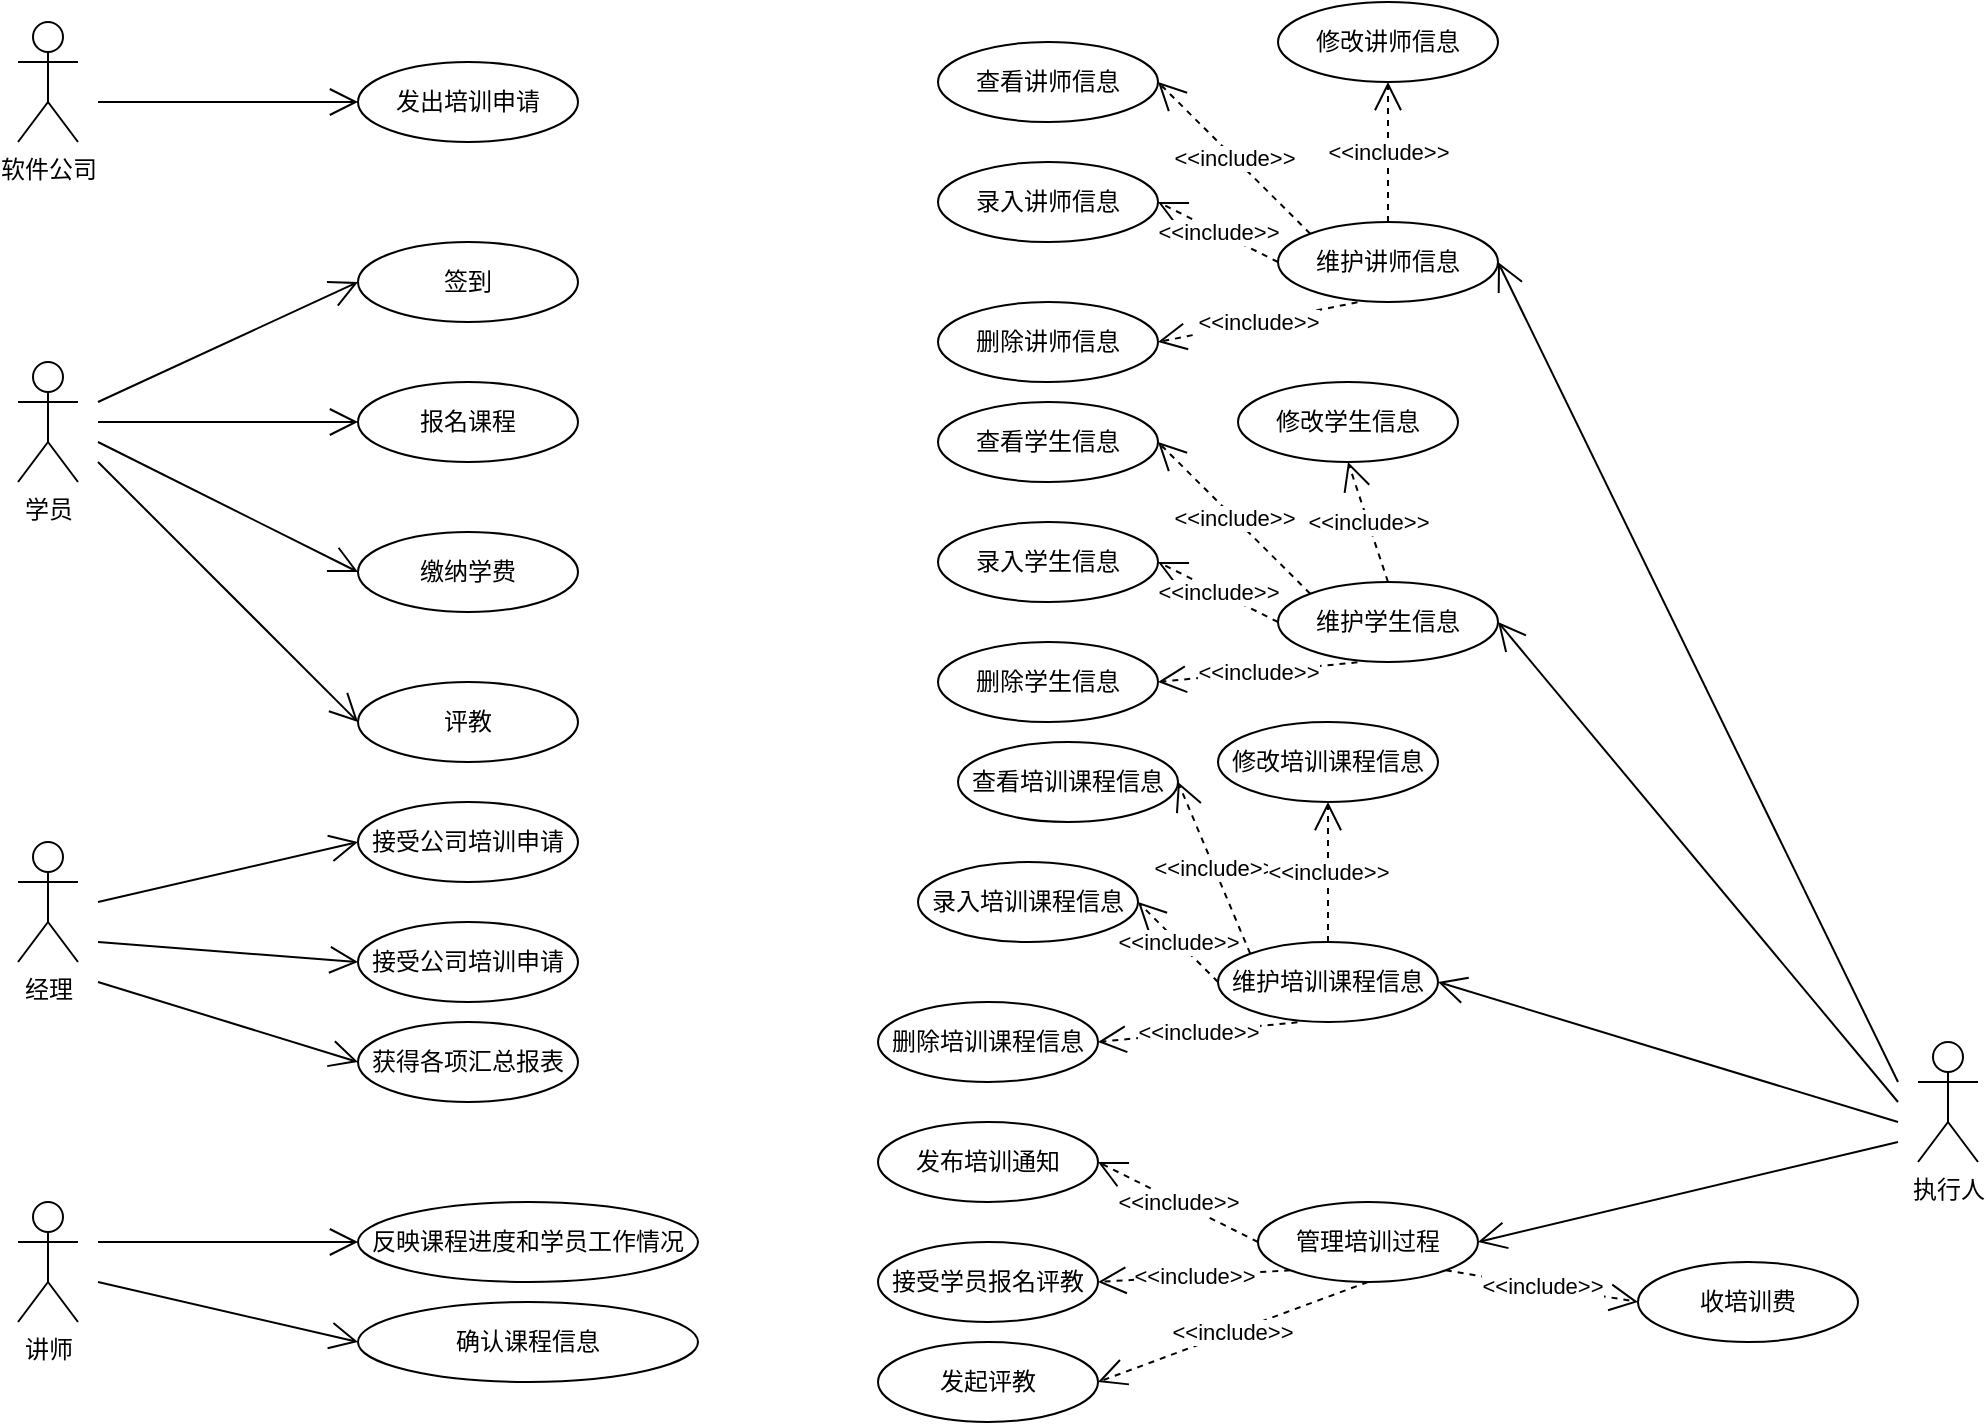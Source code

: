 <mxfile version="21.1.2" type="device">
  <diagram name="第 1 页" id="WewvAywsZnRPqZBBMTS6">
    <mxGraphModel dx="1276" dy="1879" grid="1" gridSize="10" guides="1" tooltips="1" connect="1" arrows="1" fold="1" page="1" pageScale="1" pageWidth="827" pageHeight="1169" math="0" shadow="0">
      <root>
        <mxCell id="0" />
        <mxCell id="1" parent="0" />
        <mxCell id="vT3S1yLVx-ziakN3UcTS-1" value="软件公司" style="shape=umlActor;verticalLabelPosition=bottom;verticalAlign=top;html=1;outlineConnect=0;" parent="1" vertex="1">
          <mxGeometry x="60" y="-280" width="30" height="60" as="geometry" />
        </mxCell>
        <mxCell id="vT3S1yLVx-ziakN3UcTS-2" value="执行人" style="shape=umlActor;verticalLabelPosition=bottom;verticalAlign=top;html=1;outlineConnect=0;" parent="1" vertex="1">
          <mxGeometry x="1010" y="230" width="30" height="60" as="geometry" />
        </mxCell>
        <mxCell id="vT3S1yLVx-ziakN3UcTS-3" value="学员" style="shape=umlActor;verticalLabelPosition=bottom;verticalAlign=top;html=1;outlineConnect=0;" parent="1" vertex="1">
          <mxGeometry x="60" y="-110" width="30" height="60" as="geometry" />
        </mxCell>
        <mxCell id="vT3S1yLVx-ziakN3UcTS-7" value="缴纳学费" style="ellipse;whiteSpace=wrap;html=1;" parent="1" vertex="1">
          <mxGeometry x="230" y="-25" width="110" height="40" as="geometry" />
        </mxCell>
        <mxCell id="vT3S1yLVx-ziakN3UcTS-9" value="" style="endArrow=open;endFill=1;endSize=12;html=1;rounded=0;entryX=0;entryY=0.5;entryDx=0;entryDy=0;" parent="1" target="8uaG4eeoJYNlYBy835P_-10" edge="1">
          <mxGeometry width="160" relative="1" as="geometry">
            <mxPoint x="100" y="-60" as="sourcePoint" />
            <mxPoint x="160" y="-80.42" as="targetPoint" />
          </mxGeometry>
        </mxCell>
        <mxCell id="vT3S1yLVx-ziakN3UcTS-13" value="维护讲师信息" style="ellipse;whiteSpace=wrap;html=1;" parent="1" vertex="1">
          <mxGeometry x="690" y="-180" width="110" height="40" as="geometry" />
        </mxCell>
        <mxCell id="vT3S1yLVx-ziakN3UcTS-14" value="" style="endArrow=open;endFill=1;endSize=12;html=1;rounded=0;entryX=1;entryY=0.5;entryDx=0;entryDy=0;" parent="1" target="vT3S1yLVx-ziakN3UcTS-13" edge="1">
          <mxGeometry width="160" relative="1" as="geometry">
            <mxPoint x="1000" y="250" as="sourcePoint" />
            <mxPoint x="790" y="240" as="targetPoint" />
          </mxGeometry>
        </mxCell>
        <mxCell id="vT3S1yLVx-ziakN3UcTS-16" value="" style="endArrow=open;endFill=1;endSize=12;html=1;rounded=0;entryX=1;entryY=0.5;entryDx=0;entryDy=0;" parent="1" target="vT3S1yLVx-ziakN3UcTS-27" edge="1">
          <mxGeometry width="160" relative="1" as="geometry">
            <mxPoint x="1000" y="260" as="sourcePoint" />
            <mxPoint x="850" y="260" as="targetPoint" />
          </mxGeometry>
        </mxCell>
        <mxCell id="vT3S1yLVx-ziakN3UcTS-18" value="" style="endArrow=open;endFill=1;endSize=12;html=1;rounded=0;entryX=1;entryY=0.5;entryDx=0;entryDy=0;" parent="1" target="8uaG4eeoJYNlYBy835P_-1" edge="1">
          <mxGeometry width="160" relative="1" as="geometry">
            <mxPoint x="1000" y="270" as="sourcePoint" />
            <mxPoint x="850" y="590" as="targetPoint" />
          </mxGeometry>
        </mxCell>
        <mxCell id="vT3S1yLVx-ziakN3UcTS-19" value="&amp;lt;&amp;lt;include&amp;gt;&amp;gt;" style="endArrow=open;endSize=12;dashed=1;html=1;rounded=0;exitX=0;exitY=0.5;exitDx=0;exitDy=0;entryX=1;entryY=0.5;entryDx=0;entryDy=0;" parent="1" source="vT3S1yLVx-ziakN3UcTS-13" target="vT3S1yLVx-ziakN3UcTS-20" edge="1">
          <mxGeometry width="160" relative="1" as="geometry">
            <mxPoint x="450" y="-100" as="sourcePoint" />
            <mxPoint x="560" y="-160" as="targetPoint" />
          </mxGeometry>
        </mxCell>
        <mxCell id="vT3S1yLVx-ziakN3UcTS-20" value="录入讲师信息" style="ellipse;whiteSpace=wrap;html=1;" parent="1" vertex="1">
          <mxGeometry x="520" y="-210" width="110" height="40" as="geometry" />
        </mxCell>
        <mxCell id="vT3S1yLVx-ziakN3UcTS-21" value="&amp;lt;&amp;lt;include&amp;gt;&amp;gt;" style="endArrow=open;endSize=12;dashed=1;html=1;rounded=0;exitX=0.361;exitY=1.004;exitDx=0;exitDy=0;exitPerimeter=0;entryX=1;entryY=0.5;entryDx=0;entryDy=0;" parent="1" source="vT3S1yLVx-ziakN3UcTS-13" target="vT3S1yLVx-ziakN3UcTS-22" edge="1">
          <mxGeometry width="160" relative="1" as="geometry">
            <mxPoint x="750" y="-90" as="sourcePoint" />
            <mxPoint x="620" y="-90" as="targetPoint" />
          </mxGeometry>
        </mxCell>
        <mxCell id="vT3S1yLVx-ziakN3UcTS-22" value="删除讲师信息" style="ellipse;whiteSpace=wrap;html=1;" parent="1" vertex="1">
          <mxGeometry x="520" y="-140" width="110" height="40" as="geometry" />
        </mxCell>
        <mxCell id="vT3S1yLVx-ziakN3UcTS-23" value="&amp;lt;&amp;lt;include&amp;gt;&amp;gt;" style="endArrow=open;endSize=12;dashed=1;html=1;rounded=0;entryX=1;entryY=0.5;entryDx=0;entryDy=0;exitX=0;exitY=0;exitDx=0;exitDy=0;" parent="1" source="vT3S1yLVx-ziakN3UcTS-13" target="vT3S1yLVx-ziakN3UcTS-24" edge="1">
          <mxGeometry width="160" relative="1" as="geometry">
            <mxPoint x="710" y="-180" as="sourcePoint" />
            <mxPoint x="680" y="-250" as="targetPoint" />
          </mxGeometry>
        </mxCell>
        <mxCell id="vT3S1yLVx-ziakN3UcTS-24" value="查看讲师信息" style="ellipse;whiteSpace=wrap;html=1;" parent="1" vertex="1">
          <mxGeometry x="520" y="-270" width="110" height="40" as="geometry" />
        </mxCell>
        <mxCell id="vT3S1yLVx-ziakN3UcTS-25" value="&amp;lt;&amp;lt;include&amp;gt;&amp;gt;" style="endArrow=open;endSize=12;dashed=1;html=1;rounded=0;exitX=0.5;exitY=0;exitDx=0;exitDy=0;entryX=0.5;entryY=1;entryDx=0;entryDy=0;" parent="1" source="vT3S1yLVx-ziakN3UcTS-13" target="vT3S1yLVx-ziakN3UcTS-26" edge="1">
          <mxGeometry width="160" relative="1" as="geometry">
            <mxPoint x="920" y="-320" as="sourcePoint" />
            <mxPoint x="790" y="-320" as="targetPoint" />
          </mxGeometry>
        </mxCell>
        <mxCell id="vT3S1yLVx-ziakN3UcTS-26" value="修改讲师信息" style="ellipse;whiteSpace=wrap;html=1;" parent="1" vertex="1">
          <mxGeometry x="690" y="-290" width="110" height="40" as="geometry" />
        </mxCell>
        <mxCell id="vT3S1yLVx-ziakN3UcTS-27" value="维护学生信息" style="ellipse;whiteSpace=wrap;html=1;" parent="1" vertex="1">
          <mxGeometry x="690" width="110" height="40" as="geometry" />
        </mxCell>
        <mxCell id="vT3S1yLVx-ziakN3UcTS-28" value="&amp;lt;&amp;lt;include&amp;gt;&amp;gt;" style="endArrow=open;endSize=12;dashed=1;html=1;rounded=0;exitX=0;exitY=0.5;exitDx=0;exitDy=0;entryX=1;entryY=0.5;entryDx=0;entryDy=0;" parent="1" source="vT3S1yLVx-ziakN3UcTS-27" target="vT3S1yLVx-ziakN3UcTS-29" edge="1">
          <mxGeometry width="160" relative="1" as="geometry">
            <mxPoint x="450" y="80" as="sourcePoint" />
            <mxPoint x="560" y="20" as="targetPoint" />
          </mxGeometry>
        </mxCell>
        <mxCell id="vT3S1yLVx-ziakN3UcTS-29" value="录入学生信息" style="ellipse;whiteSpace=wrap;html=1;" parent="1" vertex="1">
          <mxGeometry x="520" y="-30" width="110" height="40" as="geometry" />
        </mxCell>
        <mxCell id="vT3S1yLVx-ziakN3UcTS-30" value="&amp;lt;&amp;lt;include&amp;gt;&amp;gt;" style="endArrow=open;endSize=12;dashed=1;html=1;rounded=0;exitX=0.361;exitY=1.004;exitDx=0;exitDy=0;exitPerimeter=0;entryX=1;entryY=0.5;entryDx=0;entryDy=0;" parent="1" source="vT3S1yLVx-ziakN3UcTS-27" target="vT3S1yLVx-ziakN3UcTS-31" edge="1">
          <mxGeometry width="160" relative="1" as="geometry">
            <mxPoint x="750" y="90" as="sourcePoint" />
            <mxPoint x="620" y="90" as="targetPoint" />
          </mxGeometry>
        </mxCell>
        <mxCell id="vT3S1yLVx-ziakN3UcTS-31" value="删除学生信息" style="ellipse;whiteSpace=wrap;html=1;" parent="1" vertex="1">
          <mxGeometry x="520" y="30" width="110" height="40" as="geometry" />
        </mxCell>
        <mxCell id="vT3S1yLVx-ziakN3UcTS-32" value="&amp;lt;&amp;lt;include&amp;gt;&amp;gt;" style="endArrow=open;endSize=12;dashed=1;html=1;rounded=0;entryX=1;entryY=0.5;entryDx=0;entryDy=0;exitX=0;exitY=0;exitDx=0;exitDy=0;" parent="1" source="vT3S1yLVx-ziakN3UcTS-27" target="vT3S1yLVx-ziakN3UcTS-33" edge="1">
          <mxGeometry width="160" relative="1" as="geometry">
            <mxPoint x="710" as="sourcePoint" />
            <mxPoint x="680" y="-70" as="targetPoint" />
          </mxGeometry>
        </mxCell>
        <mxCell id="vT3S1yLVx-ziakN3UcTS-33" value="查看学生信息" style="ellipse;whiteSpace=wrap;html=1;" parent="1" vertex="1">
          <mxGeometry x="520" y="-90" width="110" height="40" as="geometry" />
        </mxCell>
        <mxCell id="vT3S1yLVx-ziakN3UcTS-34" value="&amp;lt;&amp;lt;include&amp;gt;&amp;gt;" style="endArrow=open;endSize=12;dashed=1;html=1;rounded=0;exitX=0.5;exitY=0;exitDx=0;exitDy=0;entryX=0.5;entryY=1;entryDx=0;entryDy=0;" parent="1" source="vT3S1yLVx-ziakN3UcTS-27" target="vT3S1yLVx-ziakN3UcTS-35" edge="1">
          <mxGeometry width="160" relative="1" as="geometry">
            <mxPoint x="920" y="-140" as="sourcePoint" />
            <mxPoint x="790" y="-140" as="targetPoint" />
          </mxGeometry>
        </mxCell>
        <mxCell id="vT3S1yLVx-ziakN3UcTS-35" value="修改学生信息" style="ellipse;whiteSpace=wrap;html=1;" parent="1" vertex="1">
          <mxGeometry x="670" y="-100" width="110" height="40" as="geometry" />
        </mxCell>
        <mxCell id="8uaG4eeoJYNlYBy835P_-1" value="维护培训课程信息" style="ellipse;whiteSpace=wrap;html=1;" parent="1" vertex="1">
          <mxGeometry x="660" y="180" width="110" height="40" as="geometry" />
        </mxCell>
        <mxCell id="8uaG4eeoJYNlYBy835P_-2" value="&amp;lt;&amp;lt;include&amp;gt;&amp;gt;" style="endArrow=open;endSize=12;dashed=1;html=1;rounded=0;exitX=0;exitY=0.5;exitDx=0;exitDy=0;entryX=1;entryY=0.5;entryDx=0;entryDy=0;" parent="1" source="8uaG4eeoJYNlYBy835P_-1" target="8uaG4eeoJYNlYBy835P_-3" edge="1">
          <mxGeometry width="160" relative="1" as="geometry">
            <mxPoint x="420" y="260" as="sourcePoint" />
            <mxPoint x="530" y="200" as="targetPoint" />
          </mxGeometry>
        </mxCell>
        <mxCell id="8uaG4eeoJYNlYBy835P_-3" value="录入培训课程信息" style="ellipse;whiteSpace=wrap;html=1;" parent="1" vertex="1">
          <mxGeometry x="510" y="140" width="110" height="40" as="geometry" />
        </mxCell>
        <mxCell id="8uaG4eeoJYNlYBy835P_-4" value="&amp;lt;&amp;lt;include&amp;gt;&amp;gt;" style="endArrow=open;endSize=12;dashed=1;html=1;rounded=0;exitX=0.361;exitY=1.004;exitDx=0;exitDy=0;exitPerimeter=0;entryX=1;entryY=0.5;entryDx=0;entryDy=0;" parent="1" source="8uaG4eeoJYNlYBy835P_-1" target="8uaG4eeoJYNlYBy835P_-5" edge="1">
          <mxGeometry width="160" relative="1" as="geometry">
            <mxPoint x="720" y="270" as="sourcePoint" />
            <mxPoint x="590" y="270" as="targetPoint" />
          </mxGeometry>
        </mxCell>
        <mxCell id="8uaG4eeoJYNlYBy835P_-5" value="删除培训课程信息" style="ellipse;whiteSpace=wrap;html=1;" parent="1" vertex="1">
          <mxGeometry x="490" y="210" width="110" height="40" as="geometry" />
        </mxCell>
        <mxCell id="8uaG4eeoJYNlYBy835P_-6" value="&amp;lt;&amp;lt;include&amp;gt;&amp;gt;" style="endArrow=open;endSize=12;dashed=1;html=1;rounded=0;entryX=1;entryY=0.5;entryDx=0;entryDy=0;exitX=0;exitY=0;exitDx=0;exitDy=0;" parent="1" source="8uaG4eeoJYNlYBy835P_-1" target="8uaG4eeoJYNlYBy835P_-7" edge="1">
          <mxGeometry width="160" relative="1" as="geometry">
            <mxPoint x="680" y="180" as="sourcePoint" />
            <mxPoint x="650" y="110" as="targetPoint" />
          </mxGeometry>
        </mxCell>
        <mxCell id="8uaG4eeoJYNlYBy835P_-7" value="查看培训课程信息" style="ellipse;whiteSpace=wrap;html=1;" parent="1" vertex="1">
          <mxGeometry x="530" y="80" width="110" height="40" as="geometry" />
        </mxCell>
        <mxCell id="8uaG4eeoJYNlYBy835P_-8" value="&amp;lt;&amp;lt;include&amp;gt;&amp;gt;" style="endArrow=open;endSize=12;dashed=1;html=1;rounded=0;exitX=0.5;exitY=0;exitDx=0;exitDy=0;entryX=0.5;entryY=1;entryDx=0;entryDy=0;" parent="1" source="8uaG4eeoJYNlYBy835P_-1" target="8uaG4eeoJYNlYBy835P_-9" edge="1">
          <mxGeometry width="160" relative="1" as="geometry">
            <mxPoint x="890" y="40" as="sourcePoint" />
            <mxPoint x="760" y="40" as="targetPoint" />
          </mxGeometry>
        </mxCell>
        <mxCell id="8uaG4eeoJYNlYBy835P_-9" value="修改培训课程信息" style="ellipse;whiteSpace=wrap;html=1;" parent="1" vertex="1">
          <mxGeometry x="660" y="70" width="110" height="40" as="geometry" />
        </mxCell>
        <mxCell id="8uaG4eeoJYNlYBy835P_-10" value="评教" style="ellipse;whiteSpace=wrap;html=1;" parent="1" vertex="1">
          <mxGeometry x="230" y="50" width="110" height="40" as="geometry" />
        </mxCell>
        <mxCell id="8uaG4eeoJYNlYBy835P_-11" value="" style="endArrow=open;endFill=1;endSize=12;html=1;rounded=0;entryX=0;entryY=0.5;entryDx=0;entryDy=0;" parent="1" target="vT3S1yLVx-ziakN3UcTS-7" edge="1">
          <mxGeometry width="160" relative="1" as="geometry">
            <mxPoint x="100" y="-70" as="sourcePoint" />
            <mxPoint x="160" y="-190.0" as="targetPoint" />
          </mxGeometry>
        </mxCell>
        <mxCell id="8uaG4eeoJYNlYBy835P_-14" value="报名课程" style="ellipse;whiteSpace=wrap;html=1;" parent="1" vertex="1">
          <mxGeometry x="230" y="-100" width="110" height="40" as="geometry" />
        </mxCell>
        <mxCell id="8uaG4eeoJYNlYBy835P_-15" value="" style="endArrow=open;endFill=1;endSize=12;html=1;rounded=0;entryX=0;entryY=0.5;entryDx=0;entryDy=0;" parent="1" target="8uaG4eeoJYNlYBy835P_-14" edge="1">
          <mxGeometry width="160" relative="1" as="geometry">
            <mxPoint x="100" y="-80" as="sourcePoint" />
            <mxPoint x="170" y="-180.0" as="targetPoint" />
          </mxGeometry>
        </mxCell>
        <mxCell id="8uaG4eeoJYNlYBy835P_-19" value="发出培训申请" style="ellipse;whiteSpace=wrap;html=1;" parent="1" vertex="1">
          <mxGeometry x="230" y="-260" width="110" height="40" as="geometry" />
        </mxCell>
        <mxCell id="8uaG4eeoJYNlYBy835P_-20" value="" style="endArrow=open;endFill=1;endSize=12;html=1;rounded=0;entryX=0;entryY=0.5;entryDx=0;entryDy=0;" parent="1" target="8uaG4eeoJYNlYBy835P_-19" edge="1">
          <mxGeometry width="160" relative="1" as="geometry">
            <mxPoint x="100" y="-240" as="sourcePoint" />
            <mxPoint x="190" y="-230.0" as="targetPoint" />
          </mxGeometry>
        </mxCell>
        <mxCell id="8uaG4eeoJYNlYBy835P_-23" value="签到" style="ellipse;whiteSpace=wrap;html=1;" parent="1" vertex="1">
          <mxGeometry x="230" y="-170" width="110" height="40" as="geometry" />
        </mxCell>
        <mxCell id="8uaG4eeoJYNlYBy835P_-24" value="" style="endArrow=open;endFill=1;endSize=12;html=1;rounded=0;entryX=0;entryY=0.5;entryDx=0;entryDy=0;" parent="1" target="8uaG4eeoJYNlYBy835P_-23" edge="1">
          <mxGeometry width="160" relative="1" as="geometry">
            <mxPoint x="100" y="-90" as="sourcePoint" />
            <mxPoint x="170" y="-190.0" as="targetPoint" />
          </mxGeometry>
        </mxCell>
        <mxCell id="8uaG4eeoJYNlYBy835P_-26" value="管理培训过程" style="ellipse;whiteSpace=wrap;html=1;" parent="1" vertex="1">
          <mxGeometry x="680" y="310" width="110" height="40" as="geometry" />
        </mxCell>
        <mxCell id="8uaG4eeoJYNlYBy835P_-27" value="" style="endArrow=open;endFill=1;endSize=12;html=1;rounded=0;entryX=1;entryY=0.5;entryDx=0;entryDy=0;" parent="1" target="8uaG4eeoJYNlYBy835P_-26" edge="1">
          <mxGeometry width="160" relative="1" as="geometry">
            <mxPoint x="1000" y="280" as="sourcePoint" />
            <mxPoint x="620" y="340.0" as="targetPoint" />
          </mxGeometry>
        </mxCell>
        <mxCell id="8uaG4eeoJYNlYBy835P_-28" value="发起评教" style="ellipse;whiteSpace=wrap;html=1;" parent="1" vertex="1">
          <mxGeometry x="490" y="380" width="110" height="40" as="geometry" />
        </mxCell>
        <mxCell id="8uaG4eeoJYNlYBy835P_-30" value="&amp;lt;&amp;lt;include&amp;gt;&amp;gt;" style="endArrow=open;endSize=12;dashed=1;html=1;rounded=0;exitX=0.5;exitY=1;exitDx=0;exitDy=0;entryX=1;entryY=0.5;entryDx=0;entryDy=0;" parent="1" source="8uaG4eeoJYNlYBy835P_-26" target="8uaG4eeoJYNlYBy835P_-28" edge="1">
          <mxGeometry width="160" relative="1" as="geometry">
            <mxPoint x="760" y="410" as="sourcePoint" />
            <mxPoint x="660" y="420" as="targetPoint" />
          </mxGeometry>
        </mxCell>
        <mxCell id="8uaG4eeoJYNlYBy835P_-31" value="发布培训通知" style="ellipse;whiteSpace=wrap;html=1;" parent="1" vertex="1">
          <mxGeometry x="490" y="270" width="110" height="40" as="geometry" />
        </mxCell>
        <mxCell id="8uaG4eeoJYNlYBy835P_-32" value="&amp;lt;&amp;lt;include&amp;gt;&amp;gt;" style="endArrow=open;endSize=12;dashed=1;html=1;rounded=0;exitX=0;exitY=0.5;exitDx=0;exitDy=0;entryX=1;entryY=0.5;entryDx=0;entryDy=0;" parent="1" source="8uaG4eeoJYNlYBy835P_-26" target="8uaG4eeoJYNlYBy835P_-31" edge="1">
          <mxGeometry width="160" relative="1" as="geometry">
            <mxPoint x="662.5" y="310" as="sourcePoint" />
            <mxPoint x="587.5" y="380" as="targetPoint" />
          </mxGeometry>
        </mxCell>
        <mxCell id="8uaG4eeoJYNlYBy835P_-33" value="接受学员报名评教" style="ellipse;whiteSpace=wrap;html=1;" parent="1" vertex="1">
          <mxGeometry x="490" y="330" width="110" height="40" as="geometry" />
        </mxCell>
        <mxCell id="8uaG4eeoJYNlYBy835P_-34" value="&amp;lt;&amp;lt;include&amp;gt;&amp;gt;" style="endArrow=open;endSize=12;dashed=1;html=1;rounded=0;exitX=0;exitY=1;exitDx=0;exitDy=0;entryX=1;entryY=0.5;entryDx=0;entryDy=0;" parent="1" source="8uaG4eeoJYNlYBy835P_-26" target="8uaG4eeoJYNlYBy835P_-33" edge="1">
          <mxGeometry width="160" relative="1" as="geometry">
            <mxPoint x="652.5" y="310" as="sourcePoint" />
            <mxPoint x="577.5" y="380" as="targetPoint" />
          </mxGeometry>
        </mxCell>
        <mxCell id="8uaG4eeoJYNlYBy835P_-35" value="收培训费" style="ellipse;whiteSpace=wrap;html=1;" parent="1" vertex="1">
          <mxGeometry x="870" y="340" width="110" height="40" as="geometry" />
        </mxCell>
        <mxCell id="8uaG4eeoJYNlYBy835P_-36" value="&amp;lt;&amp;lt;include&amp;gt;&amp;gt;" style="endArrow=open;endSize=12;dashed=1;html=1;rounded=0;exitX=1;exitY=1;exitDx=0;exitDy=0;entryX=0;entryY=0.5;entryDx=0;entryDy=0;" parent="1" source="8uaG4eeoJYNlYBy835P_-26" target="8uaG4eeoJYNlYBy835P_-35" edge="1">
          <mxGeometry width="160" relative="1" as="geometry">
            <mxPoint x="905" y="370" as="sourcePoint" />
            <mxPoint x="830" y="440" as="targetPoint" />
          </mxGeometry>
        </mxCell>
        <mxCell id="8uaG4eeoJYNlYBy835P_-40" value="经理" style="shape=umlActor;verticalLabelPosition=bottom;verticalAlign=top;html=1;outlineConnect=0;" parent="1" vertex="1">
          <mxGeometry x="60" y="130" width="30" height="60" as="geometry" />
        </mxCell>
        <mxCell id="8uaG4eeoJYNlYBy835P_-44" value="" style="endArrow=open;endFill=1;endSize=12;html=1;rounded=0;entryX=0;entryY=0.5;entryDx=0;entryDy=0;" parent="1" target="8uaG4eeoJYNlYBy835P_-45" edge="1">
          <mxGeometry width="160" relative="1" as="geometry">
            <mxPoint x="100" y="160" as="sourcePoint" />
            <mxPoint x="220" y="130" as="targetPoint" />
          </mxGeometry>
        </mxCell>
        <mxCell id="8uaG4eeoJYNlYBy835P_-45" value="接受公司培训申请" style="ellipse;whiteSpace=wrap;html=1;" parent="1" vertex="1">
          <mxGeometry x="230" y="110" width="110" height="40" as="geometry" />
        </mxCell>
        <mxCell id="8uaG4eeoJYNlYBy835P_-46" value="" style="endArrow=open;endFill=1;endSize=12;html=1;rounded=0;entryX=0;entryY=0.5;entryDx=0;entryDy=0;" parent="1" target="8uaG4eeoJYNlYBy835P_-47" edge="1">
          <mxGeometry width="160" relative="1" as="geometry">
            <mxPoint x="100" y="180" as="sourcePoint" />
            <mxPoint x="230" y="190" as="targetPoint" />
          </mxGeometry>
        </mxCell>
        <mxCell id="8uaG4eeoJYNlYBy835P_-47" value="接受公司培训申请" style="ellipse;whiteSpace=wrap;html=1;" parent="1" vertex="1">
          <mxGeometry x="230" y="170" width="110" height="40" as="geometry" />
        </mxCell>
        <mxCell id="8uaG4eeoJYNlYBy835P_-48" value="" style="endArrow=open;endFill=1;endSize=12;html=1;rounded=0;entryX=0;entryY=0.5;entryDx=0;entryDy=0;" parent="1" target="8uaG4eeoJYNlYBy835P_-49" edge="1">
          <mxGeometry width="160" relative="1" as="geometry">
            <mxPoint x="100" y="200" as="sourcePoint" />
            <mxPoint x="220" y="270" as="targetPoint" />
          </mxGeometry>
        </mxCell>
        <mxCell id="8uaG4eeoJYNlYBy835P_-49" value="获得各项汇总报表" style="ellipse;whiteSpace=wrap;html=1;" parent="1" vertex="1">
          <mxGeometry x="230" y="220" width="110" height="40" as="geometry" />
        </mxCell>
        <mxCell id="8uaG4eeoJYNlYBy835P_-50" value="讲师" style="shape=umlActor;verticalLabelPosition=bottom;verticalAlign=top;html=1;outlineConnect=0;" parent="1" vertex="1">
          <mxGeometry x="60" y="310" width="30" height="60" as="geometry" />
        </mxCell>
        <mxCell id="8uaG4eeoJYNlYBy835P_-52" value="" style="endArrow=open;endFill=1;endSize=12;html=1;rounded=0;entryX=0;entryY=0.5;entryDx=0;entryDy=0;" parent="1" target="8uaG4eeoJYNlYBy835P_-53" edge="1">
          <mxGeometry width="160" relative="1" as="geometry">
            <mxPoint x="100" y="330" as="sourcePoint" />
            <mxPoint x="220" y="300" as="targetPoint" />
          </mxGeometry>
        </mxCell>
        <mxCell id="8uaG4eeoJYNlYBy835P_-53" value="反映课程进度和学员工作情况" style="ellipse;whiteSpace=wrap;html=1;" parent="1" vertex="1">
          <mxGeometry x="230" y="310" width="170" height="40" as="geometry" />
        </mxCell>
        <mxCell id="u39-mce35iGZZJPR-Qir-1" value="" style="endArrow=open;endFill=1;endSize=12;html=1;rounded=0;entryX=0;entryY=0.5;entryDx=0;entryDy=0;" edge="1" parent="1" target="u39-mce35iGZZJPR-Qir-2">
          <mxGeometry width="160" relative="1" as="geometry">
            <mxPoint x="100" y="350" as="sourcePoint" />
            <mxPoint x="230" y="350" as="targetPoint" />
          </mxGeometry>
        </mxCell>
        <mxCell id="u39-mce35iGZZJPR-Qir-2" value="确认课程信息" style="ellipse;whiteSpace=wrap;html=1;" vertex="1" parent="1">
          <mxGeometry x="230" y="360" width="170" height="40" as="geometry" />
        </mxCell>
      </root>
    </mxGraphModel>
  </diagram>
</mxfile>
